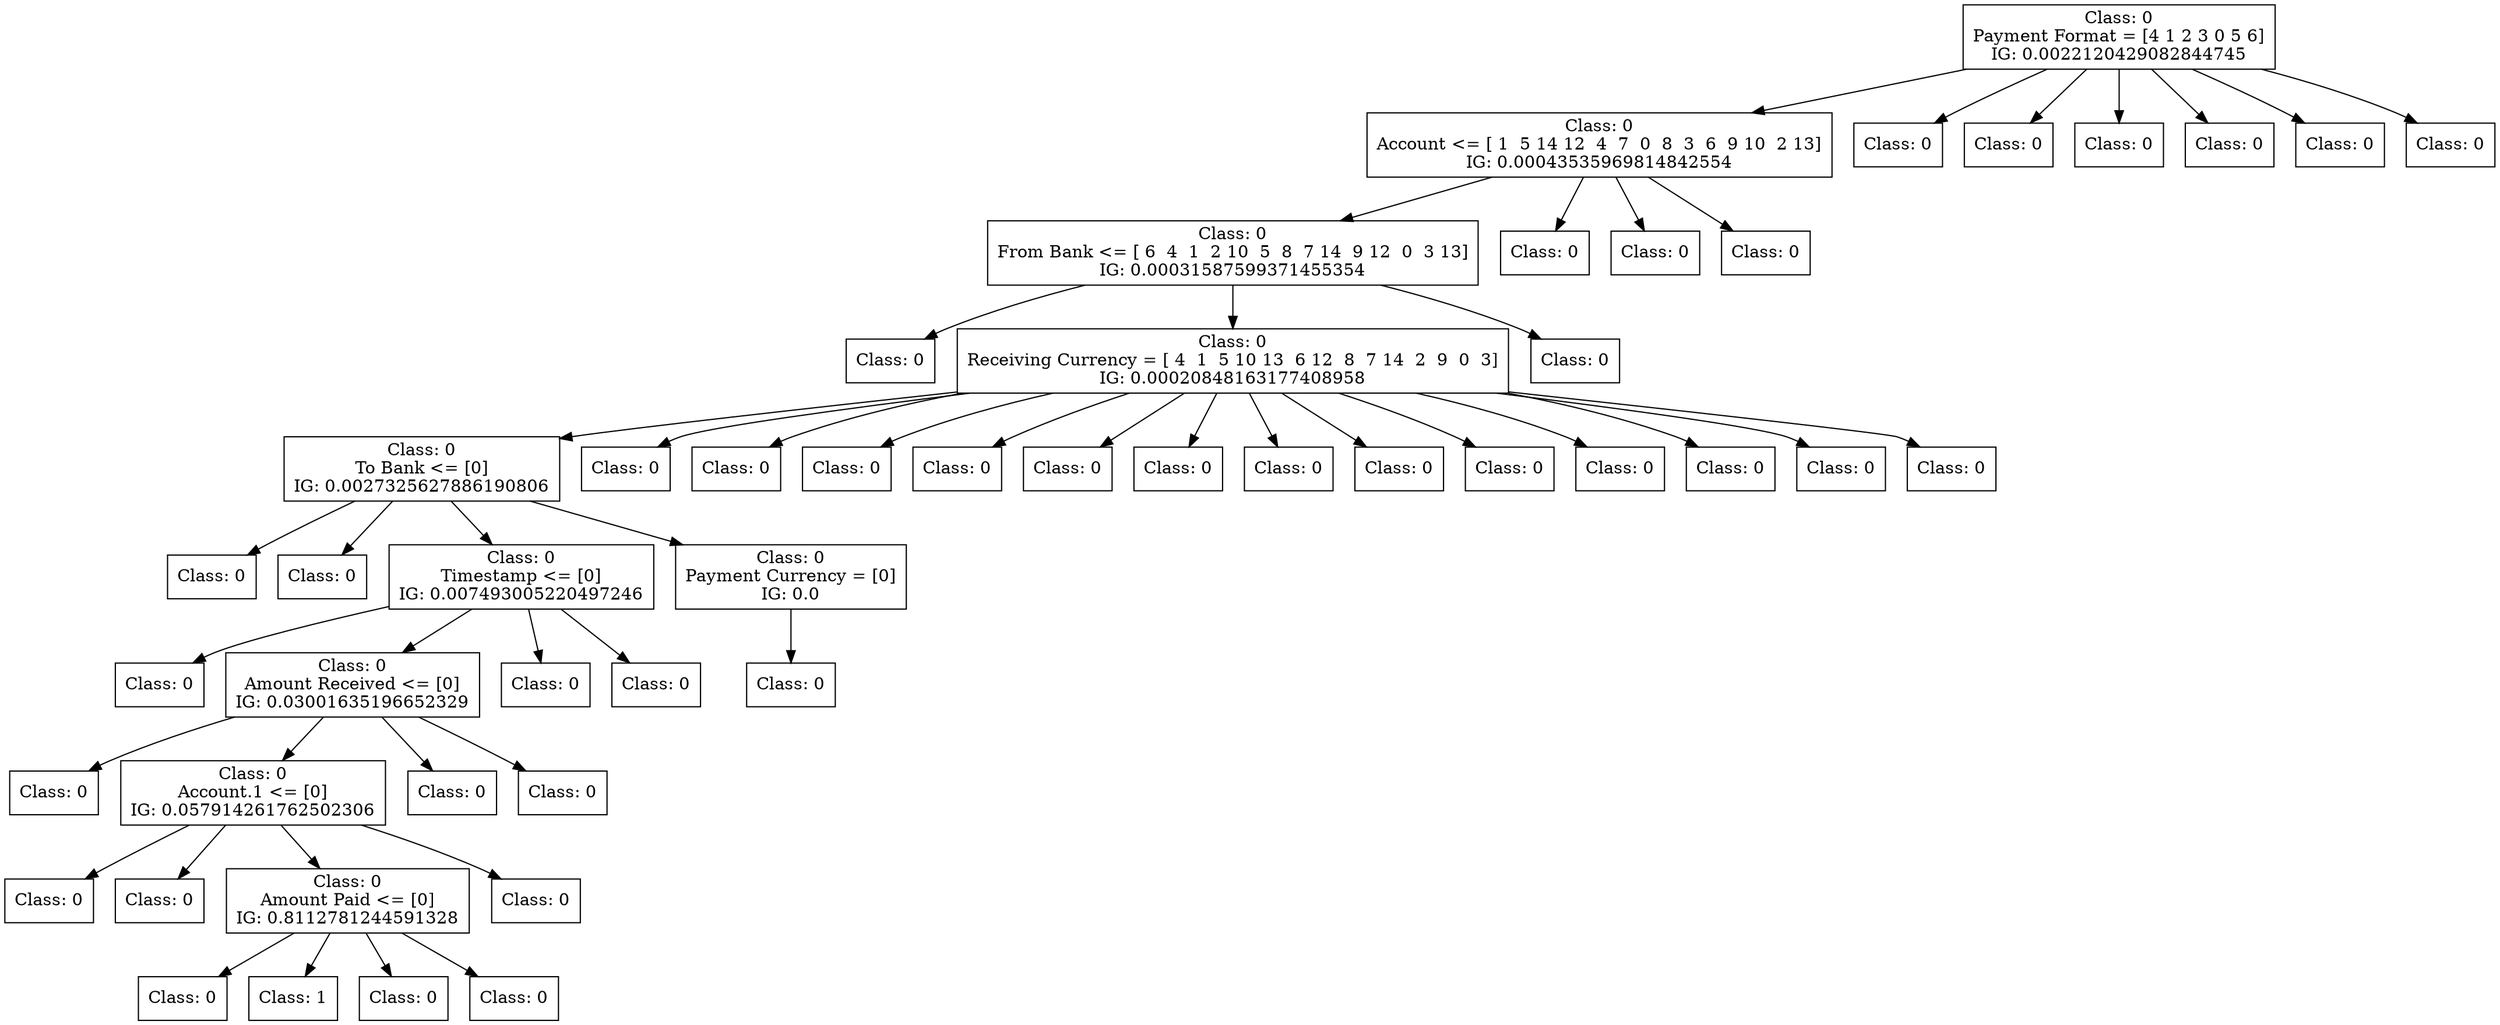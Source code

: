 digraph DecisionTree {
	rankdir=TD;
	node [shape=box];
	2875929677920 [label="Class: 0
Payment Format = [4 1 2 3 0 5 6]
IG: 0.0022120429082844745"];
	2875929834832 [label="Class: 0
Account <= [ 1  5 14 12  4  7  0  8  3  6  9 10  2 13]
IG: 0.00043535969814842554"];
	2875929677920 -> 2875929834832;
	2875929826672 [label="Class: 0
From Bank <= [ 6  4  1  2 10  5  8  7 14  9 12  0  3 13]
IG: 0.00031587599371455354"];
	2875929834832 -> 2875929826672;
	2875929826336 [label="Class: 0
"];
	2875929826672 -> 2875929826336;
	2875929834352 [label="Class: 0
Receiving Currency = [ 4  1  5 10 13  6 12  8  7 14  2  9  0  3]
IG: 0.00020848163177408958"];
	2875929826672 -> 2875929834352;
	2875929678736 [label="Class: 0
To Bank <= [0]
IG: 0.0027325627886190806"];
	2875929834352 -> 2875929678736;
	2875929677104 [label="Class: 0
"];
	2875929678736 -> 2875929677104;
	2875929685696 [label="Class: 0
"];
	2875929678736 -> 2875929685696;
	2875929688096 [label="Class: 0
Timestamp <= [0]
IG: 0.007493005220497246"];
	2875929678736 -> 2875929688096;
	2875929675376 [label="Class: 0
"];
	2875929688096 -> 2875929675376;
	2875929682240 [label="Class: 0
Amount Received <= [0]
IG: 0.03001635196652329"];
	2875929688096 -> 2875929682240;
	2876938132960 [label="Class: 0
"];
	2875929682240 -> 2876938132960;
	2876938129504 [label="Class: 0
Account.1 <= [0]
IG: 0.057914261762502306"];
	2875929682240 -> 2876938129504;
	2876938131136 [label="Class: 0
"];
	2876938129504 -> 2876938131136;
	2876938136944 [label="Class: 0
"];
	2876938129504 -> 2876938136944;
	2876938130224 [label="Class: 0
Amount Paid <= [0]
IG: 0.8112781244591328"];
	2876938129504 -> 2876938130224;
	2876938138384 [label="Class: 0
"];
	2876938130224 -> 2876938138384;
	2876938133056 [label="Class: 1
"];
	2876938130224 -> 2876938133056;
	2876938135696 [label="Class: 0
"];
	2876938130224 -> 2876938135696;
	2876938140640 [label="Class: 0
"];
	2876938130224 -> 2876938140640;
	2876938133488 [label="Class: 0
"];
	2876938129504 -> 2876938133488;
	2876938132144 [label="Class: 0
"];
	2875929682240 -> 2876938132144;
	2876938132240 [label="Class: 0
"];
	2875929682240 -> 2876938132240;
	2875929681808 [label="Class: 0
"];
	2875929688096 -> 2875929681808;
	2875929687904 [label="Class: 0
"];
	2875929688096 -> 2875929687904;
	2875929687808 [label="Class: 0
Payment Currency = [0]
IG: 0.0"];
	2875929678736 -> 2875929687808;
	2876938141312 [label="Class: 0
"];
	2875929687808 -> 2876938141312;
	2875929674992 [label="Class: 0
"];
	2875929834352 -> 2875929674992;
	2875929681664 [label="Class: 0
"];
	2875929834352 -> 2875929681664;
	2875929682720 [label="Class: 0
"];
	2875929834352 -> 2875929682720;
	2875929680944 [label="Class: 0
"];
	2875929834352 -> 2875929680944;
	2875929679600 [label="Class: 0
"];
	2875929834352 -> 2875929679600;
	2875929682480 [label="Class: 0
"];
	2875929834352 -> 2875929682480;
	2875929679312 [label="Class: 0
"];
	2875929834352 -> 2875929679312;
	2875929682096 [label="Class: 0
"];
	2875929834352 -> 2875929682096;
	2875929681760 [label="Class: 0
"];
	2875929834352 -> 2875929681760;
	2875929684688 [label="Class: 0
"];
	2875929834352 -> 2875929684688;
	2875929677872 [label="Class: 0
"];
	2875929834352 -> 2875929677872;
	2875929680896 [label="Class: 0
"];
	2875929834352 -> 2875929680896;
	2875929683536 [label="Class: 0
"];
	2875929834352 -> 2875929683536;
	2875929836464 [label="Class: 0
"];
	2875929826672 -> 2875929836464;
	2875929825280 [label="Class: 0
"];
	2875929834832 -> 2875929825280;
	2875929825952 [label="Class: 0
"];
	2875929834832 -> 2875929825952;
	2875929823840 [label="Class: 0
"];
	2875929834832 -> 2875929823840;
	2875929835120 [label="Class: 0
"];
	2875929677920 -> 2875929835120;
	2875929832048 [label="Class: 0
"];
	2875929677920 -> 2875929832048;
	2875929821296 [label="Class: 0
"];
	2875929677920 -> 2875929821296;
	2875929834928 [label="Class: 0
"];
	2875929677920 -> 2875929834928;
	2875929834064 [label="Class: 0
"];
	2875929677920 -> 2875929834064;
	2875929834976 [label="Class: 0
"];
	2875929677920 -> 2875929834976;
}

